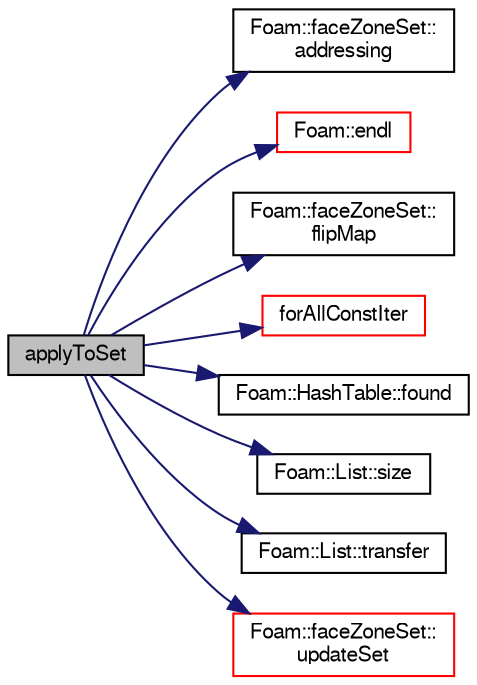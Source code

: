 digraph "applyToSet"
{
  bgcolor="transparent";
  edge [fontname="FreeSans",fontsize="10",labelfontname="FreeSans",labelfontsize="10"];
  node [fontname="FreeSans",fontsize="10",shape=record];
  rankdir="LR";
  Node864 [label="applyToSet",height=0.2,width=0.4,color="black", fillcolor="grey75", style="filled", fontcolor="black"];
  Node864 -> Node865 [color="midnightblue",fontsize="10",style="solid",fontname="FreeSans"];
  Node865 [label="Foam::faceZoneSet::\laddressing",height=0.2,width=0.4,color="black",URL="$a25450.html#abe4a52e464439857d1db72855d722d49"];
  Node864 -> Node866 [color="midnightblue",fontsize="10",style="solid",fontname="FreeSans"];
  Node866 [label="Foam::endl",height=0.2,width=0.4,color="red",URL="$a21124.html#a2db8fe02a0d3909e9351bb4275b23ce4",tooltip="Add newline and flush stream. "];
  Node864 -> Node868 [color="midnightblue",fontsize="10",style="solid",fontname="FreeSans"];
  Node868 [label="Foam::faceZoneSet::\lflipMap",height=0.2,width=0.4,color="black",URL="$a25450.html#a03ecd61e4e943657de29efcacd488b19"];
  Node864 -> Node869 [color="midnightblue",fontsize="10",style="solid",fontname="FreeSans"];
  Node869 [label="forAllConstIter",height=0.2,width=0.4,color="red",URL="$a38141.html#ae21e2836509b0fa7f7cedf6493b11b09"];
  Node864 -> Node1169 [color="midnightblue",fontsize="10",style="solid",fontname="FreeSans"];
  Node1169 [label="Foam::HashTable::found",height=0.2,width=0.4,color="black",URL="$a25702.html#a9a7a02c333e3e98344a1e5b891c4d985",tooltip="Return true if hashedEntry is found in table. "];
  Node864 -> Node964 [color="midnightblue",fontsize="10",style="solid",fontname="FreeSans"];
  Node964 [label="Foam::List::size",height=0.2,width=0.4,color="black",URL="$a25694.html#a8a5f6fa29bd4b500caf186f60245b384",tooltip="Override size to be inconsistent with allocated storage. "];
  Node864 -> Node1170 [color="midnightblue",fontsize="10",style="solid",fontname="FreeSans"];
  Node1170 [label="Foam::List::transfer",height=0.2,width=0.4,color="black",URL="$a25694.html#a25ad1d2084d16b234b0cf91c07e832c0",tooltip="Transfer the contents of the argument List into this list. "];
  Node864 -> Node1171 [color="midnightblue",fontsize="10",style="solid",fontname="FreeSans"];
  Node1171 [label="Foam::faceZoneSet::\lupdateSet",height=0.2,width=0.4,color="red",URL="$a25450.html#afc9e2e914d3928dd7281d2ac71452052",tooltip="Sort addressing and make faceSet part consistent with addressing. "];
}
